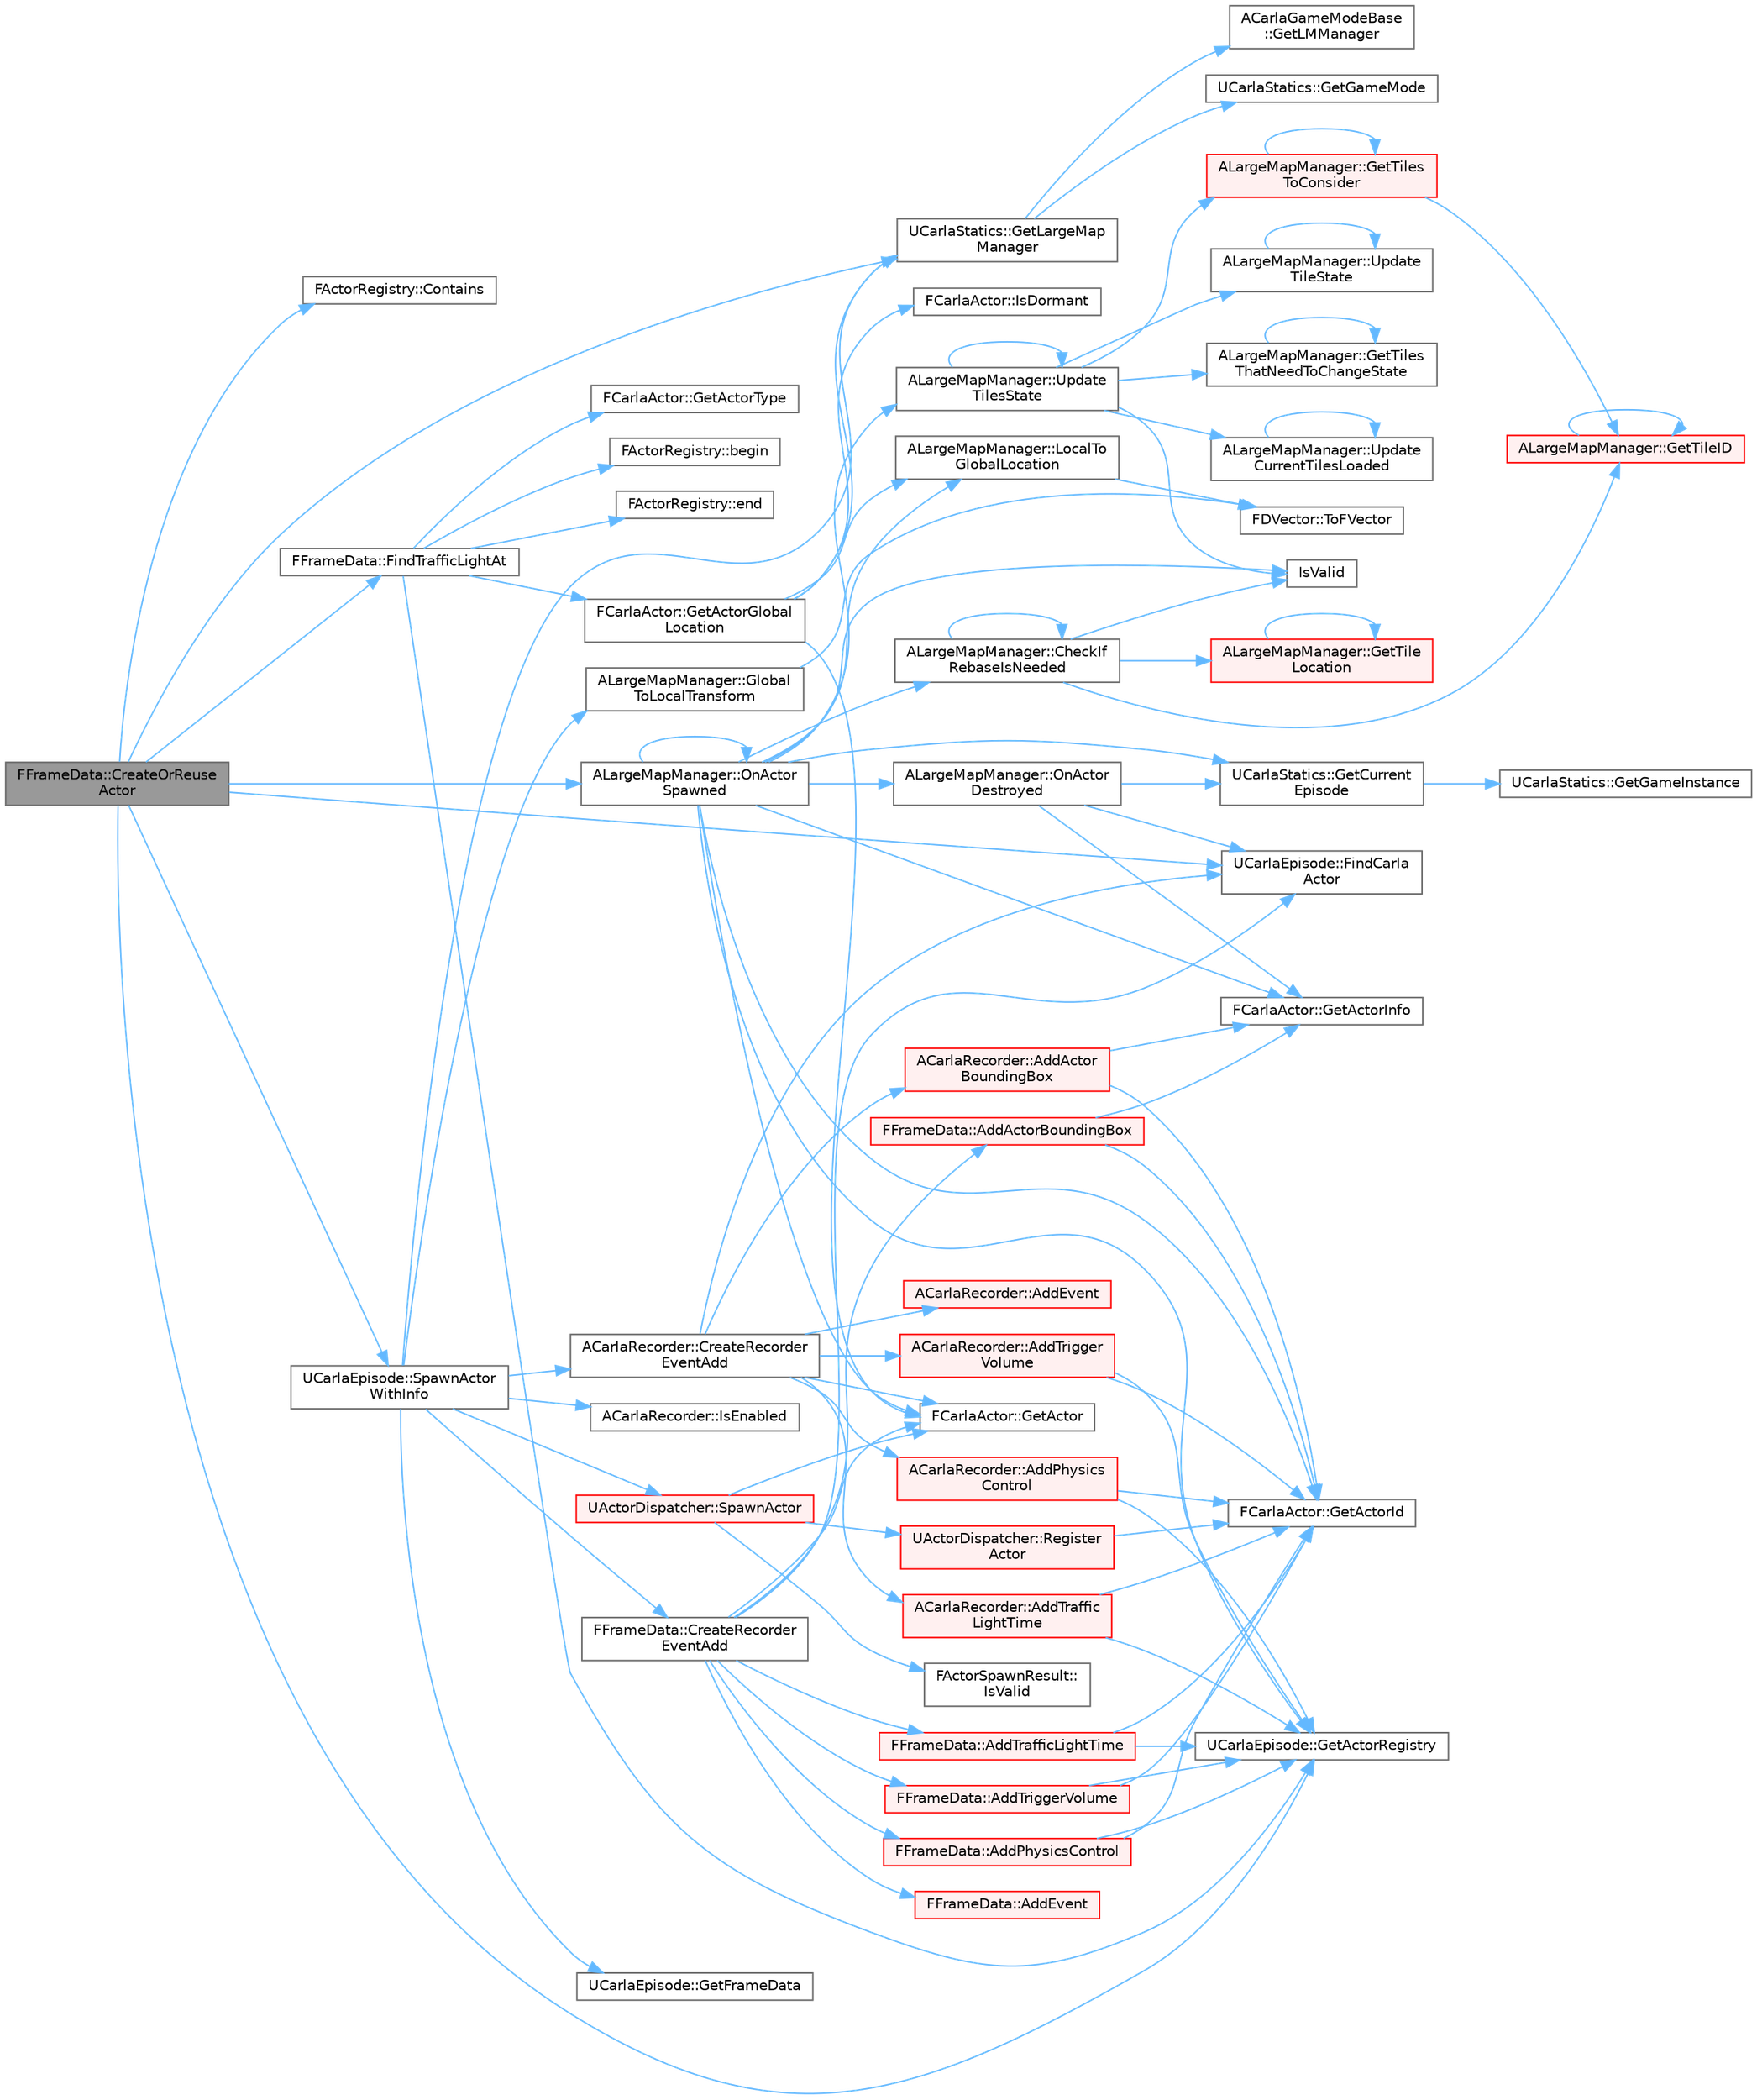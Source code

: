 digraph "FFrameData::CreateOrReuseActor"
{
 // INTERACTIVE_SVG=YES
 // LATEX_PDF_SIZE
  bgcolor="transparent";
  edge [fontname=Helvetica,fontsize=10,labelfontname=Helvetica,labelfontsize=10];
  node [fontname=Helvetica,fontsize=10,shape=box,height=0.2,width=0.4];
  rankdir="LR";
  Node1 [id="Node000001",label="FFrameData::CreateOrReuse\lActor",height=0.2,width=0.4,color="gray40", fillcolor="grey60", style="filled", fontcolor="black",tooltip=" "];
  Node1 -> Node2 [id="edge1_Node000001_Node000002",color="steelblue1",style="solid",tooltip=" "];
  Node2 [id="Node000002",label="FActorRegistry::Contains",height=0.2,width=0.4,color="grey40", fillcolor="white", style="filled",URL="$df/db5/classFActorRegistry.html#a369d1bc4d195416a900f2c4cc68c2c4f",tooltip=" "];
  Node1 -> Node3 [id="edge2_Node000001_Node000003",color="steelblue1",style="solid",tooltip=" "];
  Node3 [id="Node000003",label="UCarlaEpisode::FindCarla\lActor",height=0.2,width=0.4,color="grey40", fillcolor="white", style="filled",URL="$dc/d84/classUCarlaEpisode.html#a4d0c7a09f4d9de8110605e10125a93aa",tooltip="Find a Carla actor by id."];
  Node1 -> Node4 [id="edge3_Node000001_Node000004",color="steelblue1",style="solid",tooltip=" "];
  Node4 [id="Node000004",label="FFrameData::FindTrafficLightAt",height=0.2,width=0.4,color="grey40", fillcolor="white", style="filled",URL="$de/db4/classFFrameData.html#a4033b5882fb0fe5a9539fa5076bae8fe",tooltip=" "];
  Node4 -> Node5 [id="edge4_Node000004_Node000005",color="steelblue1",style="solid",tooltip=" "];
  Node5 [id="Node000005",label="FActorRegistry::begin",height=0.2,width=0.4,color="grey40", fillcolor="white", style="filled",URL="$df/db5/classFActorRegistry.html#a508c75b527763f59e6a2345553e9fd69",tooltip=" "];
  Node4 -> Node6 [id="edge5_Node000004_Node000006",color="steelblue1",style="solid",tooltip=" "];
  Node6 [id="Node000006",label="FActorRegistry::end",height=0.2,width=0.4,color="grey40", fillcolor="white", style="filled",URL="$df/db5/classFActorRegistry.html#ae7f8a317634734568769d6369349dd51",tooltip=" "];
  Node4 -> Node7 [id="edge6_Node000004_Node000007",color="steelblue1",style="solid",tooltip=" "];
  Node7 [id="Node000007",label="FCarlaActor::GetActorGlobal\lLocation",height=0.2,width=0.4,color="grey40", fillcolor="white", style="filled",URL="$dc/dde/classFCarlaActor.html#a948c2853f69c6cc0933ab4b7be759f6c",tooltip=" "];
  Node7 -> Node8 [id="edge7_Node000007_Node000008",color="steelblue1",style="solid",tooltip=" "];
  Node8 [id="Node000008",label="FCarlaActor::GetActor",height=0.2,width=0.4,color="grey40", fillcolor="white", style="filled",URL="$dc/dde/classFCarlaActor.html#a4d2752987e47827efd488b90053ad415",tooltip=" "];
  Node7 -> Node9 [id="edge8_Node000007_Node000009",color="steelblue1",style="solid",tooltip=" "];
  Node9 [id="Node000009",label="UCarlaStatics::GetLargeMap\lManager",height=0.2,width=0.4,color="grey40", fillcolor="white", style="filled",URL="$d7/d1e/classUCarlaStatics.html#a8137f56360aa59de44591fce99608dc4",tooltip=" "];
  Node9 -> Node10 [id="edge9_Node000009_Node000010",color="steelblue1",style="solid",tooltip=" "];
  Node10 [id="Node000010",label="UCarlaStatics::GetGameMode",height=0.2,width=0.4,color="grey40", fillcolor="white", style="filled",URL="$d7/d1e/classUCarlaStatics.html#acf94832c60579b6d161b66447719efbc",tooltip=" "];
  Node9 -> Node11 [id="edge10_Node000009_Node000011",color="steelblue1",style="solid",tooltip=" "];
  Node11 [id="Node000011",label="ACarlaGameModeBase\l::GetLMManager",height=0.2,width=0.4,color="grey40", fillcolor="white", style="filled",URL="$db/de5/classACarlaGameModeBase.html#a6a66e9a979a5dfbdb292f8eb3f89149c",tooltip=" "];
  Node7 -> Node12 [id="edge11_Node000007_Node000012",color="steelblue1",style="solid",tooltip=" "];
  Node12 [id="Node000012",label="FCarlaActor::IsDormant",height=0.2,width=0.4,color="grey40", fillcolor="white", style="filled",URL="$dc/dde/classFCarlaActor.html#a49f76353c69e02542858ed2cf6eeb000",tooltip=" "];
  Node7 -> Node13 [id="edge12_Node000007_Node000013",color="steelblue1",style="solid",tooltip=" "];
  Node13 [id="Node000013",label="ALargeMapManager::LocalTo\lGlobalLocation",height=0.2,width=0.4,color="grey40", fillcolor="white", style="filled",URL="$d9/d4b/classALargeMapManager.html#adc28142d65c3bdb83f5a6a6db9deee81",tooltip=" "];
  Node13 -> Node14 [id="edge13_Node000013_Node000014",color="steelblue1",style="solid",tooltip=" "];
  Node14 [id="Node000014",label="FDVector::ToFVector",height=0.2,width=0.4,color="grey40", fillcolor="white", style="filled",URL="$de/d7a/structFDVector.html#afcef01413fad4ebae06ee468bee88a9c",tooltip=" "];
  Node4 -> Node15 [id="edge14_Node000004_Node000015",color="steelblue1",style="solid",tooltip=" "];
  Node15 [id="Node000015",label="UCarlaEpisode::GetActorRegistry",height=0.2,width=0.4,color="grey40", fillcolor="white", style="filled",URL="$dc/d84/classUCarlaEpisode.html#acd82b87ea8d4e7d815922614e6e245ef",tooltip=" "];
  Node4 -> Node16 [id="edge15_Node000004_Node000016",color="steelblue1",style="solid",tooltip=" "];
  Node16 [id="Node000016",label="FCarlaActor::GetActorType",height=0.2,width=0.4,color="grey40", fillcolor="white", style="filled",URL="$dc/dde/classFCarlaActor.html#a31ab39eb2088af21d9c85c47424f56b4",tooltip=" "];
  Node1 -> Node15 [id="edge16_Node000001_Node000015",color="steelblue1",style="solid",tooltip=" "];
  Node1 -> Node9 [id="edge17_Node000001_Node000009",color="steelblue1",style="solid",tooltip=" "];
  Node1 -> Node17 [id="edge18_Node000001_Node000017",color="steelblue1",style="solid",tooltip=" "];
  Node17 [id="Node000017",label="ALargeMapManager::OnActor\lSpawned",height=0.2,width=0.4,color="grey40", fillcolor="white", style="filled",URL="$d9/d4b/classALargeMapManager.html#a4db8db5e5de04f87f71b1fd36d9b6735",tooltip=" "];
  Node17 -> Node18 [id="edge19_Node000017_Node000018",color="steelblue1",style="solid",tooltip=" "];
  Node18 [id="Node000018",label="ALargeMapManager::CheckIf\lRebaseIsNeeded",height=0.2,width=0.4,color="grey40", fillcolor="white", style="filled",URL="$d9/d4b/classALargeMapManager.html#a93ad8e052f2af2d4d8adff571d8b0c89",tooltip=" "];
  Node18 -> Node18 [id="edge20_Node000018_Node000018",color="steelblue1",style="solid",tooltip=" "];
  Node18 -> Node19 [id="edge21_Node000018_Node000019",color="steelblue1",style="solid",tooltip=" "];
  Node19 [id="Node000019",label="ALargeMapManager::GetTileID",height=0.2,width=0.4,color="red", fillcolor="#FFF0F0", style="filled",URL="$d9/d4b/classALargeMapManager.html#a719578eff1513ef2ab1993349ea6db52",tooltip="From a given location it retrieves the TileID that covers that area"];
  Node19 -> Node19 [id="edge22_Node000019_Node000019",color="steelblue1",style="solid",tooltip=" "];
  Node18 -> Node21 [id="edge23_Node000018_Node000021",color="steelblue1",style="solid",tooltip=" "];
  Node21 [id="Node000021",label="ALargeMapManager::GetTile\lLocation",height=0.2,width=0.4,color="red", fillcolor="#FFF0F0", style="filled",URL="$d9/d4b/classALargeMapManager.html#abafa68f43a194e756c22a34bac95a84f",tooltip=" "];
  Node21 -> Node21 [id="edge24_Node000021_Node000021",color="steelblue1",style="solid",tooltip=" "];
  Node18 -> Node22 [id="edge25_Node000018_Node000022",color="steelblue1",style="solid",tooltip=" "];
  Node22 [id="Node000022",label="IsValid",height=0.2,width=0.4,color="grey40", fillcolor="white", style="filled",URL="$d2/d40/TrafficLightBase_8cpp.html#a1459952e95242b0c926376d0bb4692b8",tooltip=" "];
  Node17 -> Node8 [id="edge26_Node000017_Node000008",color="steelblue1",style="solid",tooltip=" "];
  Node17 -> Node23 [id="edge27_Node000017_Node000023",color="steelblue1",style="solid",tooltip=" "];
  Node23 [id="Node000023",label="FCarlaActor::GetActorId",height=0.2,width=0.4,color="grey40", fillcolor="white", style="filled",URL="$dc/dde/classFCarlaActor.html#aca3d1a4bfcb5e0ae1974b7206933d665",tooltip=" "];
  Node17 -> Node24 [id="edge28_Node000017_Node000024",color="steelblue1",style="solid",tooltip=" "];
  Node24 [id="Node000024",label="FCarlaActor::GetActorInfo",height=0.2,width=0.4,color="grey40", fillcolor="white", style="filled",URL="$dc/dde/classFCarlaActor.html#ac9a28cdf1b57b3bf280270d40f53359a",tooltip=" "];
  Node17 -> Node15 [id="edge29_Node000017_Node000015",color="steelblue1",style="solid",tooltip=" "];
  Node17 -> Node25 [id="edge30_Node000017_Node000025",color="steelblue1",style="solid",tooltip=" "];
  Node25 [id="Node000025",label="UCarlaStatics::GetCurrent\lEpisode",height=0.2,width=0.4,color="grey40", fillcolor="white", style="filled",URL="$d7/d1e/classUCarlaStatics.html#a83f2a341e32413abf1ec85ee740c2036",tooltip=" "];
  Node25 -> Node26 [id="edge31_Node000025_Node000026",color="steelblue1",style="solid",tooltip=" "];
  Node26 [id="Node000026",label="UCarlaStatics::GetGameInstance",height=0.2,width=0.4,color="grey40", fillcolor="white", style="filled",URL="$d7/d1e/classUCarlaStatics.html#a35e7cb760a58848081a618e7fa8201e2",tooltip=" "];
  Node17 -> Node22 [id="edge32_Node000017_Node000022",color="steelblue1",style="solid",tooltip=" "];
  Node17 -> Node13 [id="edge33_Node000017_Node000013",color="steelblue1",style="solid",tooltip=" "];
  Node17 -> Node27 [id="edge34_Node000017_Node000027",color="steelblue1",style="solid",tooltip=" "];
  Node27 [id="Node000027",label="ALargeMapManager::OnActor\lDestroyed",height=0.2,width=0.4,color="grey40", fillcolor="white", style="filled",URL="$d9/d4b/classALargeMapManager.html#a545b402731ad2e1bb7e5ee16a8ce8cbf",tooltip=" "];
  Node27 -> Node3 [id="edge35_Node000027_Node000003",color="steelblue1",style="solid",tooltip=" "];
  Node27 -> Node24 [id="edge36_Node000027_Node000024",color="steelblue1",style="solid",tooltip=" "];
  Node27 -> Node25 [id="edge37_Node000027_Node000025",color="steelblue1",style="solid",tooltip=" "];
  Node17 -> Node17 [id="edge38_Node000017_Node000017",color="steelblue1",style="solid",tooltip=" "];
  Node17 -> Node28 [id="edge39_Node000017_Node000028",color="steelblue1",style="solid",tooltip=" "];
  Node28 [id="Node000028",label="ALargeMapManager::Update\lTilesState",height=0.2,width=0.4,color="grey40", fillcolor="white", style="filled",URL="$d9/d4b/classALargeMapManager.html#a2b57d4a4247bc0bc70f6902baadaa7c6",tooltip=" "];
  Node28 -> Node29 [id="edge40_Node000028_Node000029",color="steelblue1",style="solid",tooltip=" "];
  Node29 [id="Node000029",label="ALargeMapManager::GetTiles\lThatNeedToChangeState",height=0.2,width=0.4,color="grey40", fillcolor="white", style="filled",URL="$d9/d4b/classALargeMapManager.html#a8c1545ea7c9bf3685e29100027259a34",tooltip=" "];
  Node29 -> Node29 [id="edge41_Node000029_Node000029",color="steelblue1",style="solid",tooltip=" "];
  Node28 -> Node30 [id="edge42_Node000028_Node000030",color="steelblue1",style="solid",tooltip=" "];
  Node30 [id="Node000030",label="ALargeMapManager::GetTiles\lToConsider",height=0.2,width=0.4,color="red", fillcolor="#FFF0F0", style="filled",URL="$d9/d4b/classALargeMapManager.html#a2a90cd2c498351712b4ab71af42802ce",tooltip=" "];
  Node30 -> Node19 [id="edge43_Node000030_Node000019",color="steelblue1",style="solid",tooltip=" "];
  Node30 -> Node30 [id="edge44_Node000030_Node000030",color="steelblue1",style="solid",tooltip=" "];
  Node28 -> Node22 [id="edge45_Node000028_Node000022",color="steelblue1",style="solid",tooltip=" "];
  Node28 -> Node31 [id="edge46_Node000028_Node000031",color="steelblue1",style="solid",tooltip=" "];
  Node31 [id="Node000031",label="ALargeMapManager::Update\lCurrentTilesLoaded",height=0.2,width=0.4,color="grey40", fillcolor="white", style="filled",URL="$d9/d4b/classALargeMapManager.html#a188be94a33cdc78bcef7fb92bcfe680e",tooltip=" "];
  Node31 -> Node31 [id="edge47_Node000031_Node000031",color="steelblue1",style="solid",tooltip=" "];
  Node28 -> Node28 [id="edge48_Node000028_Node000028",color="steelblue1",style="solid",tooltip=" "];
  Node28 -> Node32 [id="edge49_Node000028_Node000032",color="steelblue1",style="solid",tooltip=" "];
  Node32 [id="Node000032",label="ALargeMapManager::Update\lTileState",height=0.2,width=0.4,color="grey40", fillcolor="white", style="filled",URL="$d9/d4b/classALargeMapManager.html#ad17c467de79c7d1847fc4a40802349e1",tooltip=" "];
  Node32 -> Node32 [id="edge50_Node000032_Node000032",color="steelblue1",style="solid",tooltip=" "];
  Node1 -> Node33 [id="edge51_Node000001_Node000033",color="steelblue1",style="solid",tooltip=" "];
  Node33 [id="Node000033",label="UCarlaEpisode::SpawnActor\lWithInfo",height=0.2,width=0.4,color="grey40", fillcolor="white", style="filled",URL="$dc/d84/classUCarlaEpisode.html#a84b234957cb3f3f24d3780d420410068",tooltip="Spawns an actor based on ActorDescription at Transform."];
  Node33 -> Node34 [id="edge52_Node000033_Node000034",color="steelblue1",style="solid",tooltip=" "];
  Node34 [id="Node000034",label="ACarlaRecorder::CreateRecorder\lEventAdd",height=0.2,width=0.4,color="grey40", fillcolor="white", style="filled",URL="$dd/db9/classACarlaRecorder.html#acdf4f82056d66973371c281304a3a154",tooltip=" "];
  Node34 -> Node35 [id="edge53_Node000034_Node000035",color="steelblue1",style="solid",tooltip=" "];
  Node35 [id="Node000035",label="ACarlaRecorder::AddActor\lBoundingBox",height=0.2,width=0.4,color="red", fillcolor="#FFF0F0", style="filled",URL="$dd/db9/classACarlaRecorder.html#a3cd13249c0427d5c5e0c93cedf4bbf02",tooltip=" "];
  Node35 -> Node23 [id="edge54_Node000035_Node000023",color="steelblue1",style="solid",tooltip=" "];
  Node35 -> Node24 [id="edge55_Node000035_Node000024",color="steelblue1",style="solid",tooltip=" "];
  Node34 -> Node38 [id="edge56_Node000034_Node000038",color="steelblue1",style="solid",tooltip=" "];
  Node38 [id="Node000038",label="ACarlaRecorder::AddEvent",height=0.2,width=0.4,color="red", fillcolor="#FFF0F0", style="filled",URL="$dd/db9/classACarlaRecorder.html#a2565ab46b0e9395dd1eec1922d7f0034",tooltip=" "];
  Node34 -> Node40 [id="edge57_Node000034_Node000040",color="steelblue1",style="solid",tooltip=" "];
  Node40 [id="Node000040",label="ACarlaRecorder::AddPhysics\lControl",height=0.2,width=0.4,color="red", fillcolor="#FFF0F0", style="filled",URL="$dd/db9/classACarlaRecorder.html#aaa310b858bbaa182543f144abe58e938",tooltip=" "];
  Node40 -> Node23 [id="edge58_Node000040_Node000023",color="steelblue1",style="solid",tooltip=" "];
  Node40 -> Node15 [id="edge59_Node000040_Node000015",color="steelblue1",style="solid",tooltip=" "];
  Node34 -> Node43 [id="edge60_Node000034_Node000043",color="steelblue1",style="solid",tooltip=" "];
  Node43 [id="Node000043",label="ACarlaRecorder::AddTraffic\lLightTime",height=0.2,width=0.4,color="red", fillcolor="#FFF0F0", style="filled",URL="$dd/db9/classACarlaRecorder.html#abf4346e0cd9a3514c4a14c136bcb4058",tooltip=" "];
  Node43 -> Node23 [id="edge61_Node000043_Node000023",color="steelblue1",style="solid",tooltip=" "];
  Node43 -> Node15 [id="edge62_Node000043_Node000015",color="steelblue1",style="solid",tooltip=" "];
  Node34 -> Node45 [id="edge63_Node000034_Node000045",color="steelblue1",style="solid",tooltip=" "];
  Node45 [id="Node000045",label="ACarlaRecorder::AddTrigger\lVolume",height=0.2,width=0.4,color="red", fillcolor="#FFF0F0", style="filled",URL="$dd/db9/classACarlaRecorder.html#a439f1a30a4599beede582f9a0297d7d0",tooltip=" "];
  Node45 -> Node23 [id="edge64_Node000045_Node000023",color="steelblue1",style="solid",tooltip=" "];
  Node45 -> Node15 [id="edge65_Node000045_Node000015",color="steelblue1",style="solid",tooltip=" "];
  Node34 -> Node3 [id="edge66_Node000034_Node000003",color="steelblue1",style="solid",tooltip=" "];
  Node34 -> Node8 [id="edge67_Node000034_Node000008",color="steelblue1",style="solid",tooltip=" "];
  Node33 -> Node49 [id="edge68_Node000033_Node000049",color="steelblue1",style="solid",tooltip=" "];
  Node49 [id="Node000049",label="FFrameData::CreateRecorder\lEventAdd",height=0.2,width=0.4,color="grey40", fillcolor="white", style="filled",URL="$de/db4/classFFrameData.html#ac9ea347eb7ec4a3ff72a346849ecd0ba",tooltip=" "];
  Node49 -> Node50 [id="edge69_Node000049_Node000050",color="steelblue1",style="solid",tooltip=" "];
  Node50 [id="Node000050",label="FFrameData::AddActorBoundingBox",height=0.2,width=0.4,color="red", fillcolor="#FFF0F0", style="filled",URL="$de/db4/classFFrameData.html#a2371ea81faf755f9ae6a34dcbc967e1a",tooltip=" "];
  Node50 -> Node23 [id="edge70_Node000050_Node000023",color="steelblue1",style="solid",tooltip=" "];
  Node50 -> Node24 [id="edge71_Node000050_Node000024",color="steelblue1",style="solid",tooltip=" "];
  Node49 -> Node52 [id="edge72_Node000049_Node000052",color="steelblue1",style="solid",tooltip=" "];
  Node52 [id="Node000052",label="FFrameData::AddEvent",height=0.2,width=0.4,color="red", fillcolor="#FFF0F0", style="filled",URL="$de/db4/classFFrameData.html#abedeefcb464f1f161fd66cb9082d67bb",tooltip=" "];
  Node49 -> Node53 [id="edge73_Node000049_Node000053",color="steelblue1",style="solid",tooltip=" "];
  Node53 [id="Node000053",label="FFrameData::AddPhysicsControl",height=0.2,width=0.4,color="red", fillcolor="#FFF0F0", style="filled",URL="$de/db4/classFFrameData.html#a0825fa552b4a729068b294a2fa46141b",tooltip=" "];
  Node53 -> Node23 [id="edge74_Node000053_Node000023",color="steelblue1",style="solid",tooltip=" "];
  Node53 -> Node15 [id="edge75_Node000053_Node000015",color="steelblue1",style="solid",tooltip=" "];
  Node49 -> Node54 [id="edge76_Node000049_Node000054",color="steelblue1",style="solid",tooltip=" "];
  Node54 [id="Node000054",label="FFrameData::AddTrafficLightTime",height=0.2,width=0.4,color="red", fillcolor="#FFF0F0", style="filled",URL="$de/db4/classFFrameData.html#a9c11651a2824b177f9036fb10da7c390",tooltip=" "];
  Node54 -> Node23 [id="edge77_Node000054_Node000023",color="steelblue1",style="solid",tooltip=" "];
  Node54 -> Node15 [id="edge78_Node000054_Node000015",color="steelblue1",style="solid",tooltip=" "];
  Node49 -> Node55 [id="edge79_Node000049_Node000055",color="steelblue1",style="solid",tooltip=" "];
  Node55 [id="Node000055",label="FFrameData::AddTriggerVolume",height=0.2,width=0.4,color="red", fillcolor="#FFF0F0", style="filled",URL="$de/db4/classFFrameData.html#a6a8c3c38cf8e1417396def349c991e23",tooltip=" "];
  Node55 -> Node23 [id="edge80_Node000055_Node000023",color="steelblue1",style="solid",tooltip=" "];
  Node55 -> Node15 [id="edge81_Node000055_Node000015",color="steelblue1",style="solid",tooltip=" "];
  Node49 -> Node3 [id="edge82_Node000049_Node000003",color="steelblue1",style="solid",tooltip=" "];
  Node49 -> Node8 [id="edge83_Node000049_Node000008",color="steelblue1",style="solid",tooltip=" "];
  Node33 -> Node56 [id="edge84_Node000033_Node000056",color="steelblue1",style="solid",tooltip=" "];
  Node56 [id="Node000056",label="UCarlaEpisode::GetFrameData",height=0.2,width=0.4,color="grey40", fillcolor="white", style="filled",URL="$dc/d84/classUCarlaEpisode.html#a0f30c981f6ef8b51f3755e6c6d3c8bfd",tooltip=" "];
  Node33 -> Node9 [id="edge85_Node000033_Node000009",color="steelblue1",style="solid",tooltip=" "];
  Node33 -> Node57 [id="edge86_Node000033_Node000057",color="steelblue1",style="solid",tooltip=" "];
  Node57 [id="Node000057",label="ALargeMapManager::Global\lToLocalTransform",height=0.2,width=0.4,color="grey40", fillcolor="white", style="filled",URL="$d9/d4b/classALargeMapManager.html#a1ae1da254e1f3c66b74e99c60321975a",tooltip=" "];
  Node57 -> Node14 [id="edge87_Node000057_Node000014",color="steelblue1",style="solid",tooltip=" "];
  Node33 -> Node58 [id="edge88_Node000033_Node000058",color="steelblue1",style="solid",tooltip=" "];
  Node58 [id="Node000058",label="ACarlaRecorder::IsEnabled",height=0.2,width=0.4,color="grey40", fillcolor="white", style="filled",URL="$dd/db9/classACarlaRecorder.html#a108ec0290436ace8c053d4ddf996eda8",tooltip=" "];
  Node33 -> Node59 [id="edge89_Node000033_Node000059",color="steelblue1",style="solid",tooltip=" "];
  Node59 [id="Node000059",label="UActorDispatcher::SpawnActor",height=0.2,width=0.4,color="red", fillcolor="#FFF0F0", style="filled",URL="$d7/d90/classUActorDispatcher.html#aaeca5eeded6c2f193a445df02af113bd",tooltip="Spawns an actor based on ActorDescription at Transform."];
  Node59 -> Node8 [id="edge90_Node000059_Node000008",color="steelblue1",style="solid",tooltip=" "];
  Node59 -> Node60 [id="edge91_Node000059_Node000060",color="steelblue1",style="solid",tooltip=" "];
  Node60 [id="Node000060",label="FActorSpawnResult::\lIsValid",height=0.2,width=0.4,color="grey40", fillcolor="white", style="filled",URL="$d9/df2/structFActorSpawnResult.html#a3b3d9349361d6d02e9b2b8a7fba267e6",tooltip=" "];
  Node59 -> Node61 [id="edge92_Node000059_Node000061",color="steelblue1",style="solid",tooltip=" "];
  Node61 [id="Node000061",label="UActorDispatcher::Register\lActor",height=0.2,width=0.4,color="red", fillcolor="#FFF0F0", style="filled",URL="$d7/d90/classUActorDispatcher.html#a709f954e759fc202b64ef129c83ad77c",tooltip="Register an actor that was not created using \"SpawnActor\" function but that should be kept in the reg..."];
  Node61 -> Node23 [id="edge93_Node000061_Node000023",color="steelblue1",style="solid",tooltip=" "];
}

